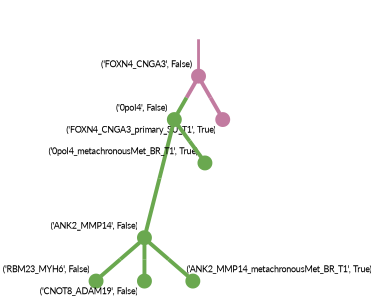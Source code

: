 strict digraph  {
graph[splines=false]; nodesep=0.7; rankdir=TB; ranksep=0.6; forcelabels=true; dpi=600; size=2.5;
0 [color="#c27ba0ff", fillcolor="#c27ba0ff", fixedsize=true, fontname=Lato, fontsize="12pt", height="0.25", label="", penwidth=3, shape=circle, style=filled, xlabel="('FOXN4_CNGA3', False)"];
4 [color="#6aa84fff", fillcolor="#6aa84fff", fixedsize=true, fontname=Lato, fontsize="12pt", height="0.25", label="", penwidth=3, shape=circle, style=filled, xlabel="('0pol4', False)"];
7 [color="#c27ba0ff", fillcolor="#c27ba0ff", fixedsize=true, fontname=Lato, fontsize="12pt", height="0.25", label="", penwidth=3, shape=circle, style=filled, xlabel="('FOXN4_CNGA3_primary_SU_T1', True)"];
1 [color="#6aa84fff", fillcolor="#6aa84fff", fixedsize=true, fontname=Lato, fontsize="12pt", height="0.25", label="", penwidth=3, shape=circle, style=filled, xlabel="('ANK2_MMP14', False)"];
2 [color="#6aa84fff", fillcolor="#6aa84fff", fixedsize=true, fontname=Lato, fontsize="12pt", height="0.25", label="", penwidth=3, shape=circle, style=filled, xlabel="('RBM23_MYH6', False)"];
3 [color="#6aa84fff", fillcolor="#6aa84fff", fixedsize=true, fontname=Lato, fontsize="12pt", height="0.25", label="", penwidth=3, shape=circle, style=filled, xlabel="('CNOT8_ADAM19', False)"];
6 [color="#6aa84fff", fillcolor="#6aa84fff", fixedsize=true, fontname=Lato, fontsize="12pt", height="0.25", label="", penwidth=3, shape=circle, style=filled, xlabel="('ANK2_MMP14_metachronousMet_BR_T1', True)"];
5 [color="#6aa84fff", fillcolor="#6aa84fff", fixedsize=true, fontname=Lato, fontsize="12pt", height="0.25", label="", penwidth=3, shape=circle, style=filled, xlabel="('0pol4_metachronousMet_BR_T1', True)"];
normal [label="", penwidth=3, style=invis, xlabel="('FOXN4_CNGA3', False)"];
0 -> 4  [arrowsize=0, color="#c27ba0ff;0.5:#6aa84fff", minlen="1.1111111640930176", penwidth="5.5", style=solid];
0 -> 7  [arrowsize=0, color="#c27ba0ff;0.5:#c27ba0ff", minlen="1.1111111640930176", penwidth="5.5", style=solid];
4 -> 1  [arrowsize=0, color="#6aa84fff;0.5:#6aa84fff", minlen="3.0", penwidth="5.5", style=solid];
4 -> 5  [arrowsize=0, color="#6aa84fff;0.5:#6aa84fff", minlen="1.1111111640930176", penwidth="5.5", style=solid];
1 -> 2  [arrowsize=0, color="#6aa84fff;0.5:#6aa84fff", minlen="1.2222222089767456", penwidth="5.5", style=solid];
1 -> 3  [arrowsize=0, color="#6aa84fff;0.5:#6aa84fff", minlen="1.2222222089767456", penwidth="5.5", style=solid];
1 -> 6  [arrowsize=0, color="#6aa84fff;0.5:#6aa84fff", minlen="1.1111111640930176", penwidth="5.5", style=solid];
normal -> 0  [arrowsize=0, color="#c27ba0ff", label="", penwidth=4, style=solid];
}
